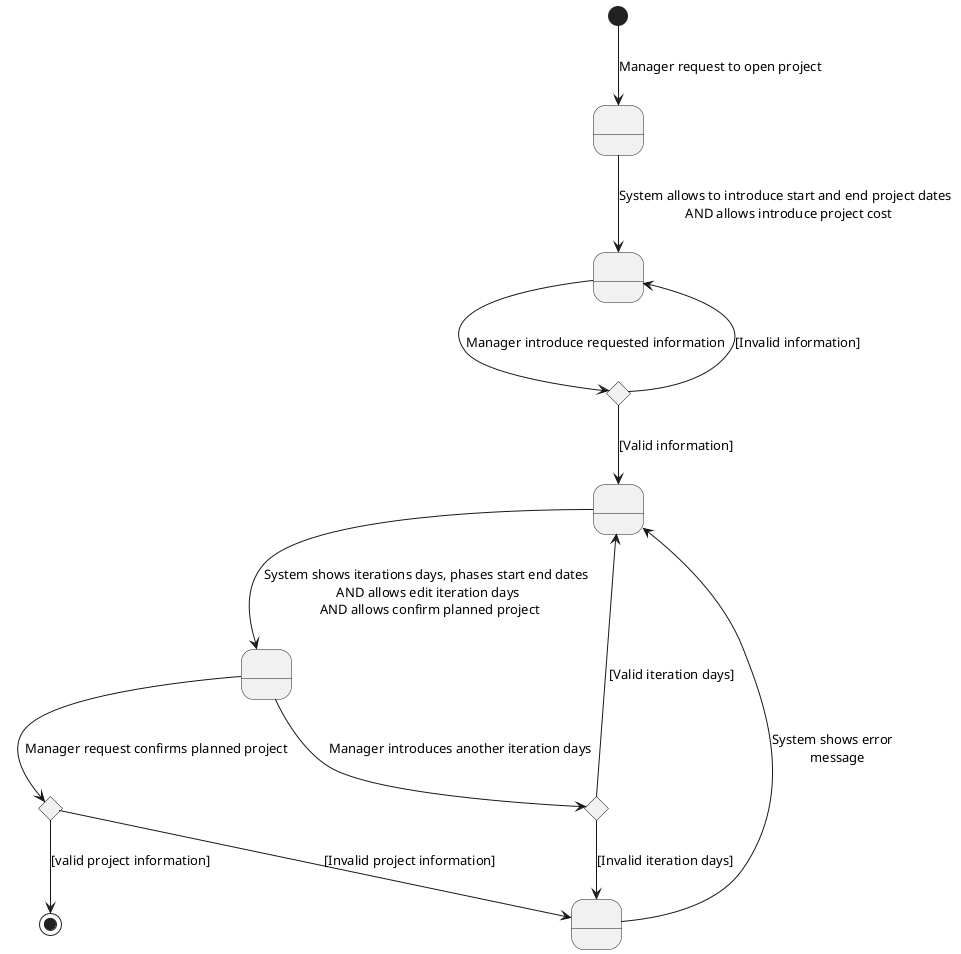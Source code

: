 @startuml

state 1 as " "
state 2 as " "
state 3 <<choice>>
state 4 as " "
state 5 as " "
state 6 <<choice>>
state 7 as " "
state 8 <<choice>>



[*] --> 1 : Manager request to open project
1 --> 2 : System allows to introduce start and end project dates \n AND allows introduce project cost
2 --> 3 : Manager introduce requested information
3 --> 2 : [Invalid information]
3 --> 4 : [Valid information]
4 --> 5 : System shows iterations days, phases start end dates \n AND allows edit iteration days \n AND allows confirm planned project
5 --> 6 : Manager introduces another iteration days
6 --> 4 : [Valid iteration days]
6 --> 7 : [Invalid iteration days]
7 --> 4 : System shows error  \n message
5 --> 8 : Manager request confirms planned project
8 --> 7 : [Invalid project information]
8 --> [*] : [valid project information]
@enduml
